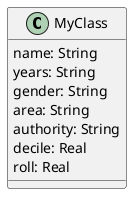 @startuml "2122566024"


class MyClass{
  name: String
  years: String
  gender: String
  area: String
  authority: String
  decile: Real
  roll: Real
}




@enduml